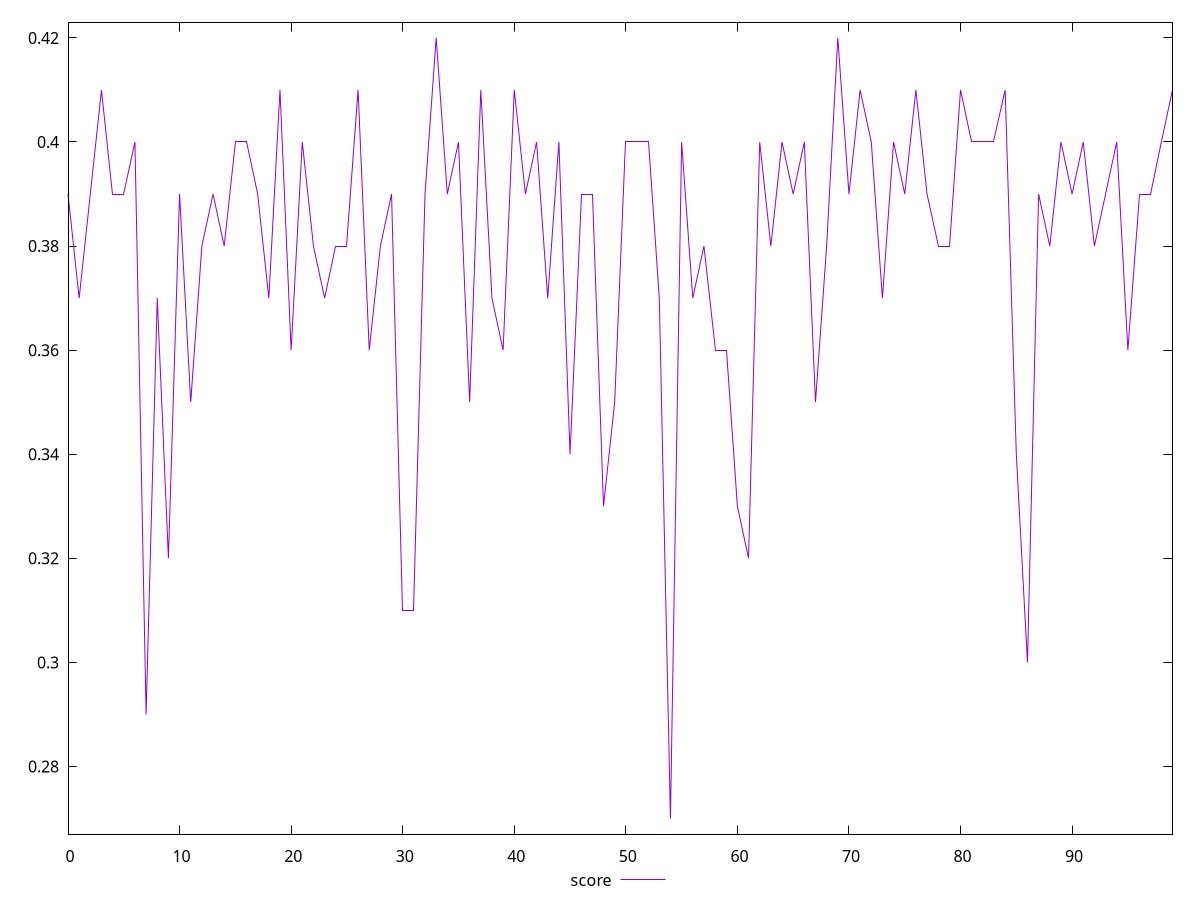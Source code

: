 reset

$score <<EOF
0 0.39
1 0.37
2 0.39
3 0.41
4 0.39
5 0.39
6 0.4
7 0.29
8 0.37
9 0.32
10 0.39
11 0.35
12 0.38
13 0.39
14 0.38
15 0.4
16 0.4
17 0.39
18 0.37
19 0.41
20 0.36
21 0.4
22 0.38
23 0.37
24 0.38
25 0.38
26 0.41
27 0.36
28 0.38
29 0.39
30 0.31
31 0.31
32 0.39
33 0.42
34 0.39
35 0.4
36 0.35
37 0.41
38 0.37
39 0.36
40 0.41
41 0.39
42 0.4
43 0.37
44 0.4
45 0.34
46 0.39
47 0.39
48 0.33
49 0.35
50 0.4
51 0.4
52 0.4
53 0.37
54 0.27
55 0.4
56 0.37
57 0.38
58 0.36
59 0.36
60 0.33
61 0.32
62 0.4
63 0.38
64 0.4
65 0.39
66 0.4
67 0.35
68 0.38
69 0.42
70 0.39
71 0.41
72 0.4
73 0.37
74 0.4
75 0.39
76 0.41
77 0.39
78 0.38
79 0.38
80 0.41
81 0.4
82 0.4
83 0.4
84 0.41
85 0.34
86 0.3
87 0.39
88 0.38
89 0.4
90 0.39
91 0.4
92 0.38
93 0.39
94 0.4
95 0.36
96 0.39
97 0.39
98 0.4
99 0.41
EOF

set key outside below
set xrange [0:99]
set yrange [0.267:0.423]
set trange [0.267:0.423]
set terminal svg size 640, 500 enhanced background rgb 'white'
set output "report_00013_2021-02-09T12-04-24.940Z/render-blocking-resources/samples/pages/score/values.svg"

plot $score title "score" with line

reset
